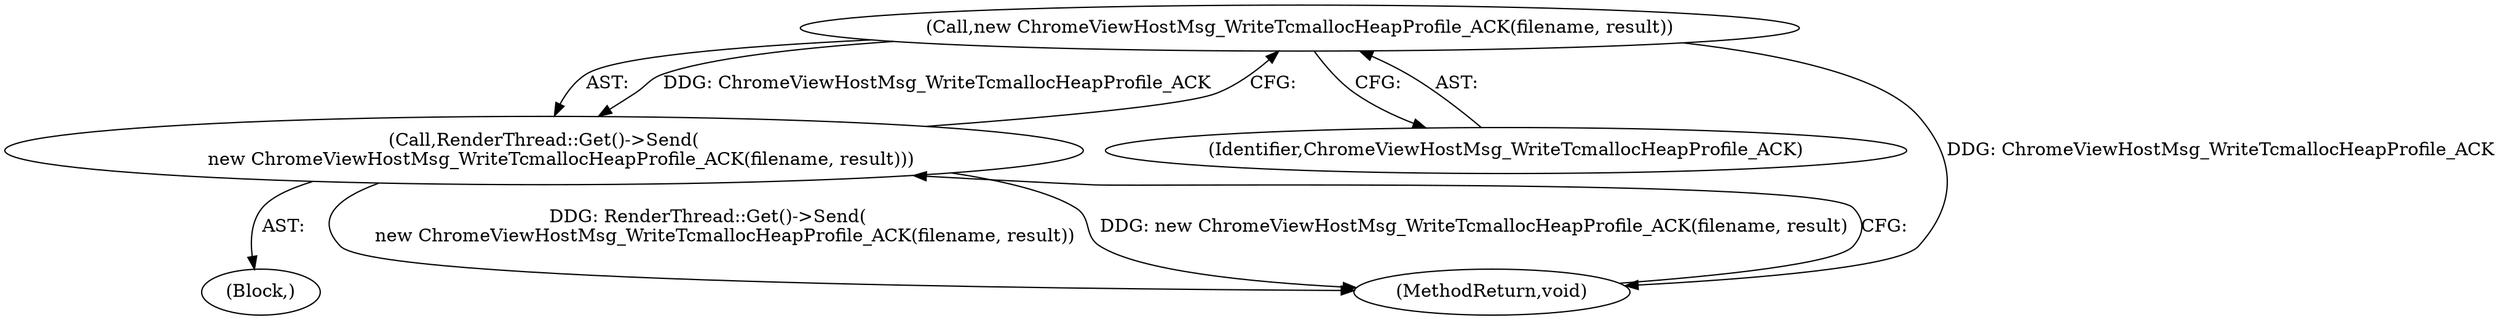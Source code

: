 digraph "1_Chrome_7bc64304a46b76928da4149693bb4e60907e54c8_3@API" {
"1000124" [label="(Call,new ChromeViewHostMsg_WriteTcmallocHeapProfile_ACK(filename, result))"];
"1000123" [label="(Call,RenderThread::Get()->Send(\n      new ChromeViewHostMsg_WriteTcmallocHeapProfile_ACK(filename, result)))"];
"1000123" [label="(Call,RenderThread::Get()->Send(\n      new ChromeViewHostMsg_WriteTcmallocHeapProfile_ACK(filename, result)))"];
"1000125" [label="(Identifier,ChromeViewHostMsg_WriteTcmallocHeapProfile_ACK)"];
"1000124" [label="(Call,new ChromeViewHostMsg_WriteTcmallocHeapProfile_ACK(filename, result))"];
"1000102" [label="(Block,)"];
"1000126" [label="(MethodReturn,void)"];
"1000124" -> "1000123"  [label="AST: "];
"1000124" -> "1000125"  [label="CFG: "];
"1000125" -> "1000124"  [label="AST: "];
"1000123" -> "1000124"  [label="CFG: "];
"1000124" -> "1000126"  [label="DDG: ChromeViewHostMsg_WriteTcmallocHeapProfile_ACK"];
"1000124" -> "1000123"  [label="DDG: ChromeViewHostMsg_WriteTcmallocHeapProfile_ACK"];
"1000123" -> "1000102"  [label="AST: "];
"1000126" -> "1000123"  [label="CFG: "];
"1000123" -> "1000126"  [label="DDG: RenderThread::Get()->Send(\n      new ChromeViewHostMsg_WriteTcmallocHeapProfile_ACK(filename, result))"];
"1000123" -> "1000126"  [label="DDG: new ChromeViewHostMsg_WriteTcmallocHeapProfile_ACK(filename, result)"];
}
